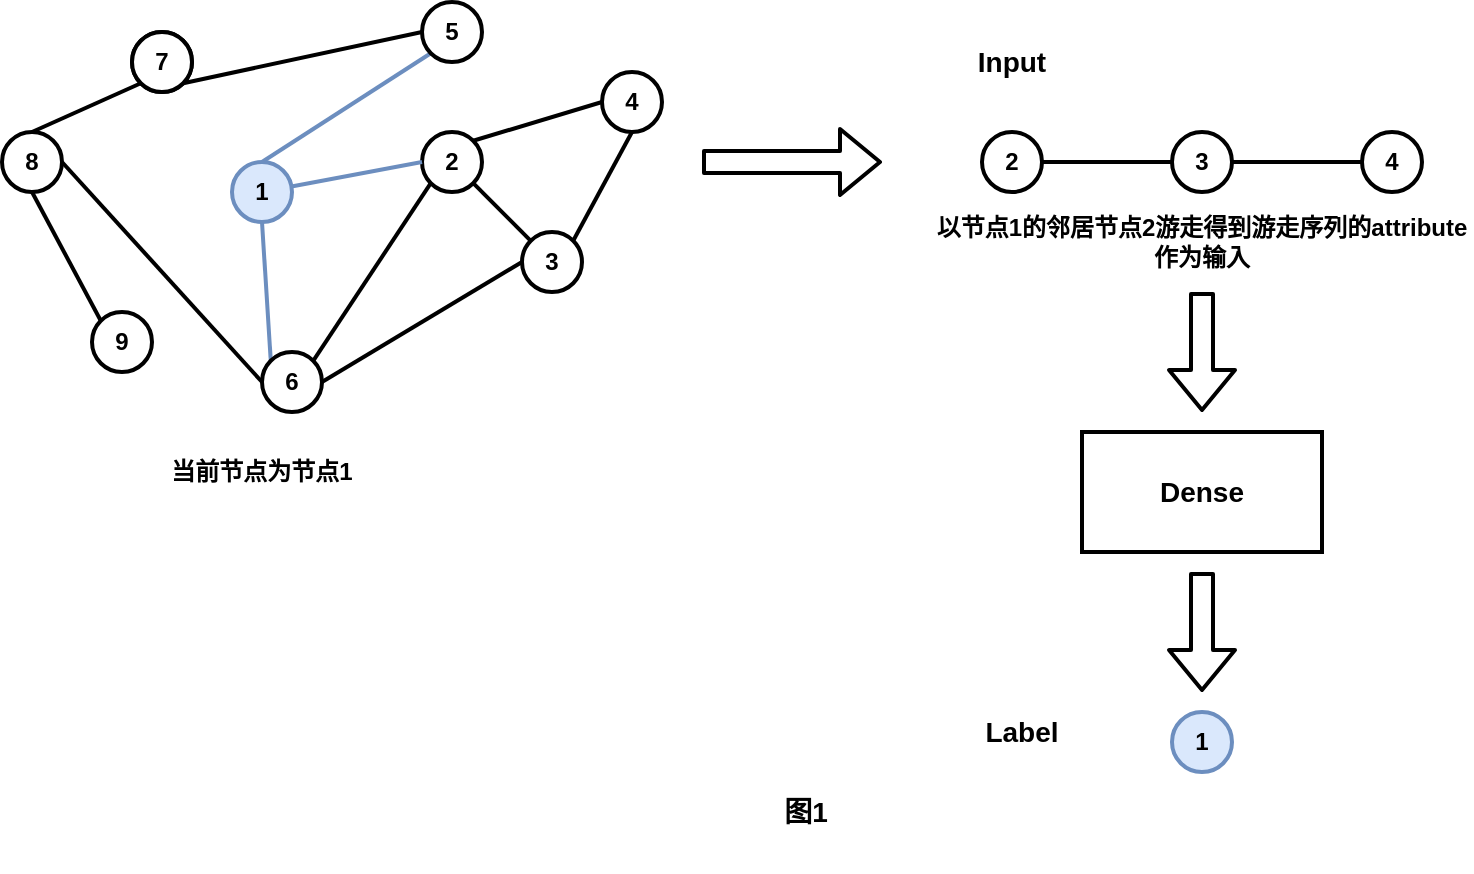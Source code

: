 <mxfile version="12.0.2" type="github" pages="3"><diagram id="Xe6SVlZHeBMdEiDTbnsJ" name="第 1 页"><mxGraphModel dx="1180" dy="669" grid="1" gridSize="10" guides="1" tooltips="1" connect="1" arrows="1" fold="1" page="1" pageScale="1" pageWidth="827" pageHeight="1169" math="0" shadow="0"><root><mxCell id="0"/><mxCell id="1" parent="0"/><mxCell id="moRpanTYxAYykleL3nLa-1" value="" style="ellipse;whiteSpace=wrap;html=1;aspect=fixed;fontStyle=1;strokeWidth=2;" parent="1" vertex="1"><mxGeometry x="95" y="50" width="30" height="30" as="geometry"/></mxCell><mxCell id="moRpanTYxAYykleL3nLa-21" style="edgeStyle=none;rounded=0;orthogonalLoop=1;jettySize=auto;html=1;exitX=0;exitY=1;exitDx=0;exitDy=0;entryX=0.5;entryY=0;entryDx=0;entryDy=0;endArrow=none;endFill=0;fontStyle=1;strokeWidth=2;" parent="1" source="moRpanTYxAYykleL3nLa-2" target="moRpanTYxAYykleL3nLa-3" edge="1"><mxGeometry relative="1" as="geometry"/></mxCell><mxCell id="moRpanTYxAYykleL3nLa-22" style="edgeStyle=none;rounded=0;orthogonalLoop=1;jettySize=auto;html=1;exitX=1;exitY=1;exitDx=0;exitDy=0;entryX=0;entryY=0.5;entryDx=0;entryDy=0;endArrow=none;endFill=0;fontStyle=1;strokeWidth=2;" parent="1" source="moRpanTYxAYykleL3nLa-2" target="moRpanTYxAYykleL3nLa-7" edge="1"><mxGeometry relative="1" as="geometry"/></mxCell><mxCell id="moRpanTYxAYykleL3nLa-2" value="7" style="ellipse;whiteSpace=wrap;html=1;aspect=fixed;fontStyle=1;strokeWidth=2;" parent="1" vertex="1"><mxGeometry x="95" y="50" width="30" height="30" as="geometry"/></mxCell><mxCell id="moRpanTYxAYykleL3nLa-3" value="8" style="ellipse;whiteSpace=wrap;html=1;aspect=fixed;fontStyle=1;strokeWidth=2;" parent="1" vertex="1"><mxGeometry x="30" y="100" width="30" height="30" as="geometry"/></mxCell><mxCell id="moRpanTYxAYykleL3nLa-13" style="edgeStyle=none;rounded=0;orthogonalLoop=1;jettySize=auto;html=1;exitX=1;exitY=0;exitDx=0;exitDy=0;entryX=0;entryY=0.5;entryDx=0;entryDy=0;endArrow=none;endFill=0;fontStyle=1;strokeWidth=2;" parent="1" source="moRpanTYxAYykleL3nLa-4" target="moRpanTYxAYykleL3nLa-9" edge="1"><mxGeometry relative="1" as="geometry"/></mxCell><mxCell id="moRpanTYxAYykleL3nLa-15" style="edgeStyle=none;rounded=0;orthogonalLoop=1;jettySize=auto;html=1;exitX=1;exitY=1;exitDx=0;exitDy=0;entryX=0;entryY=0;entryDx=0;entryDy=0;endArrow=none;endFill=0;fontStyle=1;strokeWidth=2;" parent="1" source="moRpanTYxAYykleL3nLa-4" target="moRpanTYxAYykleL3nLa-10" edge="1"><mxGeometry relative="1" as="geometry"/></mxCell><mxCell id="moRpanTYxAYykleL3nLa-4" value="2" style="ellipse;whiteSpace=wrap;html=1;aspect=fixed;fontStyle=1;strokeWidth=2;" parent="1" vertex="1"><mxGeometry x="240" y="100" width="30" height="30" as="geometry"/></mxCell><mxCell id="moRpanTYxAYykleL3nLa-19" style="edgeStyle=none;rounded=0;orthogonalLoop=1;jettySize=auto;html=1;exitX=0;exitY=0;exitDx=0;exitDy=0;entryX=0.5;entryY=1;entryDx=0;entryDy=0;endArrow=none;endFill=0;fontStyle=1;strokeWidth=2;" parent="1" source="moRpanTYxAYykleL3nLa-5" target="moRpanTYxAYykleL3nLa-3" edge="1"><mxGeometry relative="1" as="geometry"/></mxCell><mxCell id="moRpanTYxAYykleL3nLa-5" value="9" style="ellipse;whiteSpace=wrap;html=1;aspect=fixed;fontStyle=1;strokeWidth=2;" parent="1" vertex="1"><mxGeometry x="75" y="190" width="30" height="30" as="geometry"/></mxCell><mxCell id="moRpanTYxAYykleL3nLa-11" style="rounded=0;orthogonalLoop=1;jettySize=auto;html=1;entryX=0;entryY=0.5;entryDx=0;entryDy=0;endArrow=none;endFill=0;fillColor=#dae8fc;strokeColor=#6c8ebf;fontStyle=1;strokeWidth=2;" parent="1" source="moRpanTYxAYykleL3nLa-6" target="moRpanTYxAYykleL3nLa-4" edge="1"><mxGeometry relative="1" as="geometry"/></mxCell><mxCell id="moRpanTYxAYykleL3nLa-12" style="edgeStyle=none;rounded=0;orthogonalLoop=1;jettySize=auto;html=1;exitX=0.5;exitY=0;exitDx=0;exitDy=0;entryX=0;entryY=1;entryDx=0;entryDy=0;endArrow=none;endFill=0;fillColor=#dae8fc;strokeColor=#6c8ebf;fontStyle=1;strokeWidth=2;" parent="1" source="moRpanTYxAYykleL3nLa-6" target="moRpanTYxAYykleL3nLa-7" edge="1"><mxGeometry relative="1" as="geometry"/></mxCell><mxCell id="moRpanTYxAYykleL3nLa-17" style="edgeStyle=none;rounded=0;orthogonalLoop=1;jettySize=auto;html=1;exitX=0.5;exitY=1;exitDx=0;exitDy=0;entryX=0;entryY=0;entryDx=0;entryDy=0;endArrow=none;endFill=0;fillColor=#dae8fc;strokeColor=#6c8ebf;fontStyle=1;strokeWidth=2;" parent="1" source="moRpanTYxAYykleL3nLa-6" target="moRpanTYxAYykleL3nLa-8" edge="1"><mxGeometry relative="1" as="geometry"/></mxCell><mxCell id="moRpanTYxAYykleL3nLa-6" value="1" style="ellipse;whiteSpace=wrap;html=1;aspect=fixed;fillColor=#dae8fc;strokeColor=#6c8ebf;fontStyle=1;strokeWidth=2;" parent="1" vertex="1"><mxGeometry x="145" y="115" width="30" height="30" as="geometry"/></mxCell><mxCell id="moRpanTYxAYykleL3nLa-7" value="5" style="ellipse;whiteSpace=wrap;html=1;aspect=fixed;fontStyle=1;strokeWidth=2;" parent="1" vertex="1"><mxGeometry x="240" y="35" width="30" height="30" as="geometry"/></mxCell><mxCell id="moRpanTYxAYykleL3nLa-16" style="edgeStyle=none;rounded=0;orthogonalLoop=1;jettySize=auto;html=1;exitX=1;exitY=0;exitDx=0;exitDy=0;entryX=0;entryY=1;entryDx=0;entryDy=0;endArrow=none;endFill=0;fontStyle=1;strokeWidth=2;" parent="1" source="moRpanTYxAYykleL3nLa-8" target="moRpanTYxAYykleL3nLa-4" edge="1"><mxGeometry relative="1" as="geometry"/></mxCell><mxCell id="moRpanTYxAYykleL3nLa-20" style="edgeStyle=none;rounded=0;orthogonalLoop=1;jettySize=auto;html=1;exitX=0;exitY=0.5;exitDx=0;exitDy=0;entryX=1;entryY=0.5;entryDx=0;entryDy=0;endArrow=none;endFill=0;fontStyle=1;strokeWidth=2;" parent="1" source="moRpanTYxAYykleL3nLa-8" target="moRpanTYxAYykleL3nLa-3" edge="1"><mxGeometry relative="1" as="geometry"/></mxCell><mxCell id="moRpanTYxAYykleL3nLa-8" value="6" style="ellipse;whiteSpace=wrap;html=1;aspect=fixed;fontStyle=1;strokeWidth=2;" parent="1" vertex="1"><mxGeometry x="160" y="210" width="30" height="30" as="geometry"/></mxCell><mxCell id="moRpanTYxAYykleL3nLa-14" style="edgeStyle=none;rounded=0;orthogonalLoop=1;jettySize=auto;html=1;exitX=0.5;exitY=1;exitDx=0;exitDy=0;entryX=1;entryY=0;entryDx=0;entryDy=0;endArrow=none;endFill=0;fontStyle=1;strokeWidth=2;" parent="1" source="moRpanTYxAYykleL3nLa-9" target="moRpanTYxAYykleL3nLa-10" edge="1"><mxGeometry relative="1" as="geometry"/></mxCell><mxCell id="moRpanTYxAYykleL3nLa-9" value="4" style="ellipse;whiteSpace=wrap;html=1;aspect=fixed;fontStyle=1;strokeWidth=2;" parent="1" vertex="1"><mxGeometry x="330" y="70" width="30" height="30" as="geometry"/></mxCell><mxCell id="moRpanTYxAYykleL3nLa-23" style="edgeStyle=none;rounded=0;orthogonalLoop=1;jettySize=auto;html=1;exitX=0;exitY=0.5;exitDx=0;exitDy=0;entryX=1;entryY=0.5;entryDx=0;entryDy=0;endArrow=none;endFill=0;fontStyle=1;strokeWidth=2;" parent="1" source="moRpanTYxAYykleL3nLa-10" target="moRpanTYxAYykleL3nLa-8" edge="1"><mxGeometry relative="1" as="geometry"/></mxCell><mxCell id="moRpanTYxAYykleL3nLa-10" value="3" style="ellipse;whiteSpace=wrap;html=1;aspect=fixed;fontStyle=1;strokeWidth=2;" parent="1" vertex="1"><mxGeometry x="290" y="150" width="30" height="30" as="geometry"/></mxCell><mxCell id="moRpanTYxAYykleL3nLa-24" value="" style="shape=flexArrow;endArrow=classic;html=1;fontStyle=1;strokeWidth=2;" parent="1" edge="1"><mxGeometry width="50" height="50" relative="1" as="geometry"><mxPoint x="380" y="115" as="sourcePoint"/><mxPoint x="470" y="115" as="targetPoint"/></mxGeometry></mxCell><mxCell id="f_aJBle8beTOFBzlio4E-4" style="edgeStyle=none;rounded=0;orthogonalLoop=1;jettySize=auto;html=1;exitX=1;exitY=0.5;exitDx=0;exitDy=0;entryX=0;entryY=0.5;entryDx=0;entryDy=0;endArrow=none;endFill=0;fontStyle=1;strokeWidth=2;" parent="1" source="f_aJBle8beTOFBzlio4E-1" target="f_aJBle8beTOFBzlio4E-3" edge="1"><mxGeometry relative="1" as="geometry"/></mxCell><mxCell id="f_aJBle8beTOFBzlio4E-1" value="2" style="ellipse;whiteSpace=wrap;html=1;aspect=fixed;fontStyle=1;strokeWidth=2;" parent="1" vertex="1"><mxGeometry x="520" y="100" width="30" height="30" as="geometry"/></mxCell><mxCell id="f_aJBle8beTOFBzlio4E-2" value="4" style="ellipse;whiteSpace=wrap;html=1;aspect=fixed;fontStyle=1;strokeWidth=2;" parent="1" vertex="1"><mxGeometry x="710" y="100" width="30" height="30" as="geometry"/></mxCell><mxCell id="f_aJBle8beTOFBzlio4E-5" style="edgeStyle=none;rounded=0;orthogonalLoop=1;jettySize=auto;html=1;exitX=1;exitY=0.5;exitDx=0;exitDy=0;endArrow=none;endFill=0;fontStyle=1;strokeWidth=2;" parent="1" source="f_aJBle8beTOFBzlio4E-3" target="f_aJBle8beTOFBzlio4E-2" edge="1"><mxGeometry relative="1" as="geometry"/></mxCell><mxCell id="f_aJBle8beTOFBzlio4E-3" value="3" style="ellipse;whiteSpace=wrap;html=1;aspect=fixed;fontStyle=1;strokeWidth=2;" parent="1" vertex="1"><mxGeometry x="615" y="100" width="30" height="30" as="geometry"/></mxCell><mxCell id="f_aJBle8beTOFBzlio4E-6" value="当前节点为节点1" style="text;html=1;strokeColor=none;fillColor=none;align=center;verticalAlign=middle;whiteSpace=wrap;rounded=0;fontStyle=1;strokeWidth=2;" parent="1" vertex="1"><mxGeometry x="95" y="260" width="130" height="20" as="geometry"/></mxCell><mxCell id="f_aJBle8beTOFBzlio4E-7" value="以节点1的邻居节点2游走得到游走序列的attribute&lt;br&gt;作为输入" style="text;html=1;strokeColor=none;fillColor=none;align=center;verticalAlign=middle;whiteSpace=wrap;rounded=0;fontStyle=1;strokeWidth=2;" parent="1" vertex="1"><mxGeometry x="495" y="140" width="270" height="30" as="geometry"/></mxCell><mxCell id="f_aJBle8beTOFBzlio4E-8" value="Input" style="text;html=1;strokeColor=none;fillColor=none;align=center;verticalAlign=middle;whiteSpace=wrap;rounded=0;strokeWidth=2;fontSize=14;fontStyle=1" parent="1" vertex="1"><mxGeometry x="515" y="55" width="40" height="20" as="geometry"/></mxCell><mxCell id="f_aJBle8beTOFBzlio4E-9" value="Dense" style="rounded=0;whiteSpace=wrap;html=1;strokeWidth=2;fontSize=14;fontStyle=1" parent="1" vertex="1"><mxGeometry x="570" y="250" width="120" height="60" as="geometry"/></mxCell><mxCell id="f_aJBle8beTOFBzlio4E-10" value="" style="shape=flexArrow;endArrow=classic;html=1;fontSize=14;fontStyle=1;strokeWidth=2;" parent="1" edge="1"><mxGeometry width="50" height="50" relative="1" as="geometry"><mxPoint x="630" y="180" as="sourcePoint"/><mxPoint x="630" y="240" as="targetPoint"/></mxGeometry></mxCell><mxCell id="f_aJBle8beTOFBzlio4E-12" value="" style="shape=flexArrow;endArrow=classic;html=1;fontSize=14;fontStyle=1;strokeWidth=2;" parent="1" edge="1"><mxGeometry width="50" height="50" relative="1" as="geometry"><mxPoint x="630" y="320" as="sourcePoint"/><mxPoint x="630" y="380" as="targetPoint"/></mxGeometry></mxCell><mxCell id="f_aJBle8beTOFBzlio4E-13" value="1" style="ellipse;whiteSpace=wrap;html=1;aspect=fixed;fillColor=#dae8fc;strokeColor=#6c8ebf;fontStyle=1;strokeWidth=2;" parent="1" vertex="1"><mxGeometry x="615" y="390" width="30" height="30" as="geometry"/></mxCell><mxCell id="f_aJBle8beTOFBzlio4E-14" value="Label" style="text;html=1;strokeColor=none;fillColor=none;align=center;verticalAlign=middle;whiteSpace=wrap;rounded=0;strokeWidth=2;fontSize=14;fontStyle=1" parent="1" vertex="1"><mxGeometry x="520" y="390" width="40" height="20" as="geometry"/></mxCell><mxCell id="-sCmeHmFCDnWeeYwJMyj-1" value="&lt;b&gt;&lt;font style=&quot;font-size: 14px&quot;&gt;图1&lt;/font&gt;&lt;/b&gt;" style="text;html=1;strokeColor=none;fillColor=none;align=center;verticalAlign=middle;whiteSpace=wrap;rounded=0;" vertex="1" parent="1"><mxGeometry x="370" y="410" width="124" height="60" as="geometry"/></mxCell></root></mxGraphModel></diagram><diagram id="upKyAIRAUReAYwCcCnKJ" name="第 2 页"><mxGraphModel dx="1180" dy="669" grid="1" gridSize="10" guides="1" tooltips="1" connect="1" arrows="1" fold="1" page="1" pageScale="1" pageWidth="827" pageHeight="1169" math="0" shadow="0"><root><mxCell id="wxEZKx46-ez3M-9u-9HB-0"/><mxCell id="wxEZKx46-ez3M-9u-9HB-1" parent="wxEZKx46-ez3M-9u-9HB-0"/><mxCell id="Qd4Q2_kLt2G5wtyXQNls-0" value="" style="ellipse;whiteSpace=wrap;html=1;aspect=fixed;fontStyle=1;strokeWidth=2;" parent="wxEZKx46-ez3M-9u-9HB-1" vertex="1"><mxGeometry x="95" y="50" width="30" height="30" as="geometry"/></mxCell><mxCell id="Qd4Q2_kLt2G5wtyXQNls-1" style="edgeStyle=none;rounded=0;orthogonalLoop=1;jettySize=auto;html=1;exitX=0;exitY=1;exitDx=0;exitDy=0;entryX=0.5;entryY=0;entryDx=0;entryDy=0;endArrow=none;endFill=0;fontStyle=1;strokeWidth=2;" parent="wxEZKx46-ez3M-9u-9HB-1" source="Qd4Q2_kLt2G5wtyXQNls-3" target="Qd4Q2_kLt2G5wtyXQNls-4" edge="1"><mxGeometry relative="1" as="geometry"/></mxCell><mxCell id="Qd4Q2_kLt2G5wtyXQNls-2" style="edgeStyle=none;rounded=0;orthogonalLoop=1;jettySize=auto;html=1;exitX=1;exitY=1;exitDx=0;exitDy=0;entryX=0;entryY=0.5;entryDx=0;entryDy=0;endArrow=none;endFill=0;fontStyle=1;strokeWidth=2;" parent="wxEZKx46-ez3M-9u-9HB-1" source="Qd4Q2_kLt2G5wtyXQNls-3" target="Qd4Q2_kLt2G5wtyXQNls-14" edge="1"><mxGeometry relative="1" as="geometry"/></mxCell><mxCell id="Qd4Q2_kLt2G5wtyXQNls-3" value="7" style="ellipse;whiteSpace=wrap;html=1;aspect=fixed;fontStyle=1;strokeWidth=2;" parent="wxEZKx46-ez3M-9u-9HB-1" vertex="1"><mxGeometry x="95" y="50" width="30" height="30" as="geometry"/></mxCell><mxCell id="Qd4Q2_kLt2G5wtyXQNls-4" value="8" style="ellipse;whiteSpace=wrap;html=1;aspect=fixed;fontStyle=1;strokeWidth=2;" parent="wxEZKx46-ez3M-9u-9HB-1" vertex="1"><mxGeometry x="30" y="100" width="30" height="30" as="geometry"/></mxCell><mxCell id="Qd4Q2_kLt2G5wtyXQNls-5" style="edgeStyle=none;rounded=0;orthogonalLoop=1;jettySize=auto;html=1;exitX=1;exitY=0;exitDx=0;exitDy=0;entryX=0;entryY=0.5;entryDx=0;entryDy=0;endArrow=none;endFill=0;fontStyle=1;strokeWidth=2;" parent="wxEZKx46-ez3M-9u-9HB-1" source="Qd4Q2_kLt2G5wtyXQNls-7" target="Qd4Q2_kLt2G5wtyXQNls-19" edge="1"><mxGeometry relative="1" as="geometry"/></mxCell><mxCell id="Qd4Q2_kLt2G5wtyXQNls-6" style="edgeStyle=none;rounded=0;orthogonalLoop=1;jettySize=auto;html=1;exitX=1;exitY=1;exitDx=0;exitDy=0;entryX=0;entryY=0;entryDx=0;entryDy=0;endArrow=none;endFill=0;fontStyle=1;strokeWidth=2;" parent="wxEZKx46-ez3M-9u-9HB-1" source="Qd4Q2_kLt2G5wtyXQNls-7" target="Qd4Q2_kLt2G5wtyXQNls-21" edge="1"><mxGeometry relative="1" as="geometry"/></mxCell><mxCell id="Qd4Q2_kLt2G5wtyXQNls-7" value="2" style="ellipse;whiteSpace=wrap;html=1;aspect=fixed;fontStyle=1;strokeWidth=2;" parent="wxEZKx46-ez3M-9u-9HB-1" vertex="1"><mxGeometry x="240" y="100" width="30" height="30" as="geometry"/></mxCell><mxCell id="Qd4Q2_kLt2G5wtyXQNls-8" style="edgeStyle=none;rounded=0;orthogonalLoop=1;jettySize=auto;html=1;exitX=0;exitY=0;exitDx=0;exitDy=0;entryX=0.5;entryY=1;entryDx=0;entryDy=0;endArrow=none;endFill=0;fontStyle=1;strokeWidth=2;" parent="wxEZKx46-ez3M-9u-9HB-1" source="Qd4Q2_kLt2G5wtyXQNls-9" target="Qd4Q2_kLt2G5wtyXQNls-4" edge="1"><mxGeometry relative="1" as="geometry"/></mxCell><mxCell id="Qd4Q2_kLt2G5wtyXQNls-9" value="9" style="ellipse;whiteSpace=wrap;html=1;aspect=fixed;fontStyle=1;strokeWidth=2;" parent="wxEZKx46-ez3M-9u-9HB-1" vertex="1"><mxGeometry x="75" y="190" width="30" height="30" as="geometry"/></mxCell><mxCell id="Qd4Q2_kLt2G5wtyXQNls-10" style="rounded=0;orthogonalLoop=1;jettySize=auto;html=1;entryX=0;entryY=0.5;entryDx=0;entryDy=0;endArrow=none;endFill=0;fillColor=#dae8fc;strokeColor=#6c8ebf;fontStyle=1;strokeWidth=2;" parent="wxEZKx46-ez3M-9u-9HB-1" source="Qd4Q2_kLt2G5wtyXQNls-13" target="Qd4Q2_kLt2G5wtyXQNls-7" edge="1"><mxGeometry relative="1" as="geometry"/></mxCell><mxCell id="Qd4Q2_kLt2G5wtyXQNls-11" style="edgeStyle=none;rounded=0;orthogonalLoop=1;jettySize=auto;html=1;exitX=0.5;exitY=0;exitDx=0;exitDy=0;entryX=0;entryY=1;entryDx=0;entryDy=0;endArrow=none;endFill=0;fillColor=#dae8fc;strokeColor=#6c8ebf;fontStyle=1;strokeWidth=2;" parent="wxEZKx46-ez3M-9u-9HB-1" source="Qd4Q2_kLt2G5wtyXQNls-13" target="Qd4Q2_kLt2G5wtyXQNls-14" edge="1"><mxGeometry relative="1" as="geometry"/></mxCell><mxCell id="Qd4Q2_kLt2G5wtyXQNls-12" style="edgeStyle=none;rounded=0;orthogonalLoop=1;jettySize=auto;html=1;exitX=0.5;exitY=1;exitDx=0;exitDy=0;entryX=0;entryY=0;entryDx=0;entryDy=0;endArrow=none;endFill=0;fillColor=#dae8fc;strokeColor=#6c8ebf;fontStyle=1;strokeWidth=2;" parent="wxEZKx46-ez3M-9u-9HB-1" source="Qd4Q2_kLt2G5wtyXQNls-13" target="Qd4Q2_kLt2G5wtyXQNls-17" edge="1"><mxGeometry relative="1" as="geometry"/></mxCell><mxCell id="Qd4Q2_kLt2G5wtyXQNls-13" value="1" style="ellipse;whiteSpace=wrap;html=1;aspect=fixed;fillColor=#dae8fc;strokeColor=#6c8ebf;fontStyle=1;strokeWidth=2;" parent="wxEZKx46-ez3M-9u-9HB-1" vertex="1"><mxGeometry x="145" y="115" width="30" height="30" as="geometry"/></mxCell><mxCell id="Qd4Q2_kLt2G5wtyXQNls-14" value="5" style="ellipse;whiteSpace=wrap;html=1;aspect=fixed;fontStyle=1;strokeWidth=2;" parent="wxEZKx46-ez3M-9u-9HB-1" vertex="1"><mxGeometry x="240" y="35" width="30" height="30" as="geometry"/></mxCell><mxCell id="Qd4Q2_kLt2G5wtyXQNls-15" style="edgeStyle=none;rounded=0;orthogonalLoop=1;jettySize=auto;html=1;exitX=1;exitY=0;exitDx=0;exitDy=0;entryX=0;entryY=1;entryDx=0;entryDy=0;endArrow=none;endFill=0;fontStyle=1;strokeWidth=2;" parent="wxEZKx46-ez3M-9u-9HB-1" source="Qd4Q2_kLt2G5wtyXQNls-17" target="Qd4Q2_kLt2G5wtyXQNls-7" edge="1"><mxGeometry relative="1" as="geometry"/></mxCell><mxCell id="Qd4Q2_kLt2G5wtyXQNls-16" style="edgeStyle=none;rounded=0;orthogonalLoop=1;jettySize=auto;html=1;exitX=0;exitY=0.5;exitDx=0;exitDy=0;entryX=1;entryY=0.5;entryDx=0;entryDy=0;endArrow=none;endFill=0;fontStyle=1;strokeWidth=2;" parent="wxEZKx46-ez3M-9u-9HB-1" source="Qd4Q2_kLt2G5wtyXQNls-17" target="Qd4Q2_kLt2G5wtyXQNls-4" edge="1"><mxGeometry relative="1" as="geometry"/></mxCell><mxCell id="Qd4Q2_kLt2G5wtyXQNls-17" value="6" style="ellipse;whiteSpace=wrap;html=1;aspect=fixed;fontStyle=1;strokeWidth=2;" parent="wxEZKx46-ez3M-9u-9HB-1" vertex="1"><mxGeometry x="160" y="210" width="30" height="30" as="geometry"/></mxCell><mxCell id="Qd4Q2_kLt2G5wtyXQNls-18" style="edgeStyle=none;rounded=0;orthogonalLoop=1;jettySize=auto;html=1;exitX=0.5;exitY=1;exitDx=0;exitDy=0;entryX=1;entryY=0;entryDx=0;entryDy=0;endArrow=none;endFill=0;fontStyle=1;strokeWidth=2;" parent="wxEZKx46-ez3M-9u-9HB-1" source="Qd4Q2_kLt2G5wtyXQNls-19" target="Qd4Q2_kLt2G5wtyXQNls-21" edge="1"><mxGeometry relative="1" as="geometry"/></mxCell><mxCell id="Qd4Q2_kLt2G5wtyXQNls-19" value="4" style="ellipse;whiteSpace=wrap;html=1;aspect=fixed;fontStyle=1;strokeWidth=2;" parent="wxEZKx46-ez3M-9u-9HB-1" vertex="1"><mxGeometry x="330" y="70" width="30" height="30" as="geometry"/></mxCell><mxCell id="Qd4Q2_kLt2G5wtyXQNls-20" style="edgeStyle=none;rounded=0;orthogonalLoop=1;jettySize=auto;html=1;exitX=0;exitY=0.5;exitDx=0;exitDy=0;entryX=1;entryY=0.5;entryDx=0;entryDy=0;endArrow=none;endFill=0;fontStyle=1;strokeWidth=2;" parent="wxEZKx46-ez3M-9u-9HB-1" source="Qd4Q2_kLt2G5wtyXQNls-21" target="Qd4Q2_kLt2G5wtyXQNls-17" edge="1"><mxGeometry relative="1" as="geometry"/></mxCell><mxCell id="Qd4Q2_kLt2G5wtyXQNls-21" value="3" style="ellipse;whiteSpace=wrap;html=1;aspect=fixed;fontStyle=1;strokeWidth=2;" parent="wxEZKx46-ez3M-9u-9HB-1" vertex="1"><mxGeometry x="290" y="150" width="30" height="30" as="geometry"/></mxCell><mxCell id="Qd4Q2_kLt2G5wtyXQNls-22" value="" style="curved=1;endArrow=classic;html=1;fontSize=14;entryX=1;entryY=0;entryDx=0;entryDy=0;exitX=0.193;exitY=-0.06;exitDx=0;exitDy=0;exitPerimeter=0;fillColor=#ffe6cc;strokeColor=#d79b00;dashed=1;fontStyle=1;strokeWidth=2;" parent="wxEZKx46-ez3M-9u-9HB-1" source="Qd4Q2_kLt2G5wtyXQNls-7" target="Qd4Q2_kLt2G5wtyXQNls-13" edge="1"><mxGeometry width="50" height="50" relative="1" as="geometry"><mxPoint x="245" y="90" as="sourcePoint"/><mxPoint x="175" y="110" as="targetPoint"/><Array as="points"><mxPoint x="205" y="90"/></Array></mxGeometry></mxCell><mxCell id="Qd4Q2_kLt2G5wtyXQNls-24" value="" style="curved=1;endArrow=classic;html=1;fontSize=14;entryX=1;entryY=1;entryDx=0;entryDy=0;fillColor=#ffe6cc;strokeColor=#d79b00;dashed=1;fontStyle=1;strokeWidth=2;" parent="wxEZKx46-ez3M-9u-9HB-1" target="Qd4Q2_kLt2G5wtyXQNls-13" edge="1"><mxGeometry width="50" height="50" relative="1" as="geometry"><mxPoint x="285" y="160" as="sourcePoint"/><mxPoint x="85" y="260" as="targetPoint"/><Array as="points"><mxPoint x="235" y="160"/><mxPoint x="195" y="150"/></Array></mxGeometry></mxCell><mxCell id="Qd4Q2_kLt2G5wtyXQNls-25" value="" style="curved=1;endArrow=classic;html=1;dashed=1;fontSize=14;fillColor=#ffe6cc;strokeColor=#d79b00;fontStyle=1;strokeWidth=2;" parent="wxEZKx46-ez3M-9u-9HB-1" edge="1"><mxGeometry width="50" height="50" relative="1" as="geometry"><mxPoint x="164" y="214" as="sourcePoint"/><mxPoint x="155" y="150" as="targetPoint"/><Array as="points"><mxPoint x="145" y="170"/></Array></mxGeometry></mxCell><mxCell id="Qd4Q2_kLt2G5wtyXQNls-28" value="" style="rounded=0;whiteSpace=wrap;html=1;strokeWidth=2;fontSize=14;fontStyle=1" parent="wxEZKx46-ez3M-9u-9HB-1" vertex="1"><mxGeometry x="476" y="53" width="10" height="10" as="geometry"/></mxCell><mxCell id="Qd4Q2_kLt2G5wtyXQNls-30" value="" style="rounded=0;whiteSpace=wrap;html=1;strokeWidth=2;fontSize=14;fontStyle=1" parent="wxEZKx46-ez3M-9u-9HB-1" vertex="1"><mxGeometry x="486" y="53" width="10" height="10" as="geometry"/></mxCell><mxCell id="Qd4Q2_kLt2G5wtyXQNls-31" value="" style="rounded=0;whiteSpace=wrap;html=1;strokeWidth=2;fontSize=14;fontStyle=1" parent="wxEZKx46-ez3M-9u-9HB-1" vertex="1"><mxGeometry x="496" y="53" width="10" height="10" as="geometry"/></mxCell><mxCell id="Qd4Q2_kLt2G5wtyXQNls-32" value="" style="rounded=0;whiteSpace=wrap;html=1;strokeWidth=2;fontSize=14;fontStyle=1" parent="wxEZKx46-ez3M-9u-9HB-1" vertex="1"><mxGeometry x="506" y="53" width="10" height="10" as="geometry"/></mxCell><mxCell id="Qd4Q2_kLt2G5wtyXQNls-33" value="" style="rounded=0;whiteSpace=wrap;html=1;strokeWidth=2;fontSize=14;fontStyle=1" parent="wxEZKx46-ez3M-9u-9HB-1" vertex="1"><mxGeometry x="516" y="53" width="10" height="10" as="geometry"/></mxCell><mxCell id="Qd4Q2_kLt2G5wtyXQNls-34" value="X" style="text;html=1;strokeColor=none;fillColor=none;align=center;verticalAlign=middle;whiteSpace=wrap;rounded=0;fontSize=14;fontStyle=1;strokeWidth=2;" parent="wxEZKx46-ez3M-9u-9HB-1" vertex="1"><mxGeometry x="480" y="33" width="40" height="20" as="geometry"/></mxCell><mxCell id="Qd4Q2_kLt2G5wtyXQNls-35" value="f" style="rounded=0;whiteSpace=wrap;html=1;strokeWidth=2;fontSize=14;fontStyle=1" parent="wxEZKx46-ez3M-9u-9HB-1" vertex="1"><mxGeometry x="466" y="110" width="70" height="55" as="geometry"/></mxCell><mxCell id="Qd4Q2_kLt2G5wtyXQNls-37" value="" style="endArrow=classic;html=1;dashed=1;fontSize=14;entryX=0.5;entryY=0;entryDx=0;entryDy=0;fontStyle=1;strokeWidth=2;" parent="wxEZKx46-ez3M-9u-9HB-1" target="Qd4Q2_kLt2G5wtyXQNls-35" edge="1"><mxGeometry width="50" height="50" relative="1" as="geometry"><mxPoint x="501" y="68" as="sourcePoint"/><mxPoint x="501" y="98" as="targetPoint"/></mxGeometry></mxCell><mxCell id="Qd4Q2_kLt2G5wtyXQNls-38" value="X" style="text;html=1;strokeColor=none;fillColor=none;align=center;verticalAlign=middle;whiteSpace=wrap;rounded=0;fontSize=14;fontStyle=1;strokeWidth=2;" parent="wxEZKx46-ez3M-9u-9HB-1" vertex="1"><mxGeometry x="420" y="130" width="40" height="20" as="geometry"/></mxCell><mxCell id="Qd4Q2_kLt2G5wtyXQNls-40" value="" style="endArrow=classic;html=1;fontSize=14;entryX=0.5;entryY=0;entryDx=0;entryDy=0;fillColor=#f5f5f5;strokeColor=#666666;endFill=1;dashed=1;fontStyle=1;strokeWidth=2;" parent="wxEZKx46-ez3M-9u-9HB-1" target="Qd4Q2_kLt2G5wtyXQNls-38" edge="1"><mxGeometry width="50" height="50" relative="1" as="geometry"><mxPoint x="360" y="20" as="sourcePoint"/><mxPoint x="410" y="20" as="targetPoint"/></mxGeometry></mxCell><mxCell id="Qd4Q2_kLt2G5wtyXQNls-41" value="" style="endArrow=classic;html=1;fontSize=14;entryX=0.5;entryY=1;entryDx=0;entryDy=0;fillColor=#f5f5f5;strokeColor=#666666;endFill=1;dashed=1;fontStyle=1;strokeWidth=2;" parent="wxEZKx46-ez3M-9u-9HB-1" target="Qd4Q2_kLt2G5wtyXQNls-38" edge="1"><mxGeometry width="50" height="50" relative="1" as="geometry"><mxPoint x="360" y="260" as="sourcePoint"/><mxPoint x="436" y="230" as="targetPoint"/></mxGeometry></mxCell><mxCell id="Qd4Q2_kLt2G5wtyXQNls-42" value="" style="endArrow=none;html=1;fontSize=14;fillColor=#f5f5f5;strokeColor=#666666;fontStyle=1;strokeWidth=2;" parent="wxEZKx46-ez3M-9u-9HB-1" edge="1"><mxGeometry width="50" height="50" relative="1" as="geometry"><mxPoint x="20" y="20" as="sourcePoint"/><mxPoint x="360" y="20" as="targetPoint"/></mxGeometry></mxCell><mxCell id="Qd4Q2_kLt2G5wtyXQNls-43" value="" style="endArrow=none;html=1;fontSize=14;fillColor=#f5f5f5;strokeColor=#666666;fontStyle=1;strokeWidth=2;" parent="wxEZKx46-ez3M-9u-9HB-1" edge="1"><mxGeometry width="50" height="50" relative="1" as="geometry"><mxPoint x="20" y="260" as="sourcePoint"/><mxPoint x="360" y="260" as="targetPoint"/></mxGeometry></mxCell><mxCell id="Qd4Q2_kLt2G5wtyXQNls-44" value="" style="endArrow=none;html=1;fontSize=14;fillColor=#f5f5f5;strokeColor=#666666;fontStyle=1;strokeWidth=2;" parent="wxEZKx46-ez3M-9u-9HB-1" edge="1"><mxGeometry width="50" height="50" relative="1" as="geometry"><mxPoint x="20" y="260" as="sourcePoint"/><mxPoint x="20" y="20" as="targetPoint"/></mxGeometry></mxCell><mxCell id="Qd4Q2_kLt2G5wtyXQNls-45" value="" style="endArrow=classic;html=1;dashed=1;fontSize=14;entryX=0.5;entryY=0;entryDx=0;entryDy=0;fontStyle=1;strokeWidth=2;" parent="wxEZKx46-ez3M-9u-9HB-1" edge="1"><mxGeometry width="50" height="50" relative="1" as="geometry"><mxPoint x="500.5" y="170" as="sourcePoint"/><mxPoint x="500.5" y="212" as="targetPoint"/></mxGeometry></mxCell><mxCell id="Qd4Q2_kLt2G5wtyXQNls-46" value="h=f(x)" style="text;html=1;strokeColor=none;fillColor=none;align=center;verticalAlign=middle;whiteSpace=wrap;rounded=0;fontSize=14;fontStyle=1;strokeWidth=2;" parent="wxEZKx46-ez3M-9u-9HB-1" vertex="1"><mxGeometry x="485" y="218" width="40" height="20" as="geometry"/></mxCell><mxCell id="Qd4Q2_kLt2G5wtyXQNls-47" value="" style="rounded=0;whiteSpace=wrap;html=1;strokeWidth=2;fontSize=14;fontStyle=1" parent="wxEZKx46-ez3M-9u-9HB-1" vertex="1"><mxGeometry x="488" y="241" width="10" height="10" as="geometry"/></mxCell><mxCell id="Qd4Q2_kLt2G5wtyXQNls-48" value="" style="rounded=0;whiteSpace=wrap;html=1;strokeWidth=2;fontSize=14;fontStyle=1" parent="wxEZKx46-ez3M-9u-9HB-1" vertex="1"><mxGeometry x="498" y="241" width="10" height="10" as="geometry"/></mxCell><mxCell id="Qd4Q2_kLt2G5wtyXQNls-49" value="" style="rounded=0;whiteSpace=wrap;html=1;strokeWidth=2;fontSize=14;fontStyle=1" parent="wxEZKx46-ez3M-9u-9HB-1" vertex="1"><mxGeometry x="508" y="241" width="10" height="10" as="geometry"/></mxCell><mxCell id="Qd4Q2_kLt2G5wtyXQNls-53" value="" style="ellipse;whiteSpace=wrap;html=1;aspect=fixed;fontStyle=1;strokeWidth=2;" parent="wxEZKx46-ez3M-9u-9HB-1" vertex="1"><mxGeometry x="726" y="48" width="30" height="30" as="geometry"/></mxCell><mxCell id="Qd4Q2_kLt2G5wtyXQNls-54" style="edgeStyle=none;rounded=0;orthogonalLoop=1;jettySize=auto;html=1;exitX=0;exitY=1;exitDx=0;exitDy=0;entryX=0.5;entryY=0;entryDx=0;entryDy=0;endArrow=none;endFill=0;fontStyle=1;strokeWidth=2;" parent="wxEZKx46-ez3M-9u-9HB-1" source="Qd4Q2_kLt2G5wtyXQNls-56" target="Qd4Q2_kLt2G5wtyXQNls-57" edge="1"><mxGeometry relative="1" as="geometry"/></mxCell><mxCell id="Qd4Q2_kLt2G5wtyXQNls-55" style="edgeStyle=none;rounded=0;orthogonalLoop=1;jettySize=auto;html=1;exitX=1;exitY=1;exitDx=0;exitDy=0;entryX=0;entryY=0.5;entryDx=0;entryDy=0;endArrow=none;endFill=0;fontStyle=1;strokeWidth=2;" parent="wxEZKx46-ez3M-9u-9HB-1" source="Qd4Q2_kLt2G5wtyXQNls-56" target="Qd4Q2_kLt2G5wtyXQNls-67" edge="1"><mxGeometry relative="1" as="geometry"/></mxCell><mxCell id="Qd4Q2_kLt2G5wtyXQNls-56" value="7" style="ellipse;whiteSpace=wrap;html=1;aspect=fixed;fontStyle=1;strokeWidth=2;" parent="wxEZKx46-ez3M-9u-9HB-1" vertex="1"><mxGeometry x="726" y="48" width="30" height="30" as="geometry"/></mxCell><mxCell id="Qd4Q2_kLt2G5wtyXQNls-57" value="8" style="ellipse;whiteSpace=wrap;html=1;aspect=fixed;fontStyle=1;strokeWidth=2;" parent="wxEZKx46-ez3M-9u-9HB-1" vertex="1"><mxGeometry x="661" y="98" width="30" height="30" as="geometry"/></mxCell><mxCell id="Qd4Q2_kLt2G5wtyXQNls-58" style="edgeStyle=none;rounded=0;orthogonalLoop=1;jettySize=auto;html=1;exitX=1;exitY=0;exitDx=0;exitDy=0;entryX=0;entryY=0.5;entryDx=0;entryDy=0;endArrow=none;endFill=0;fontStyle=1;strokeWidth=2;" parent="wxEZKx46-ez3M-9u-9HB-1" source="Qd4Q2_kLt2G5wtyXQNls-60" target="Qd4Q2_kLt2G5wtyXQNls-72" edge="1"><mxGeometry relative="1" as="geometry"/></mxCell><mxCell id="Qd4Q2_kLt2G5wtyXQNls-59" style="edgeStyle=none;rounded=0;orthogonalLoop=1;jettySize=auto;html=1;exitX=1;exitY=1;exitDx=0;exitDy=0;entryX=0;entryY=0;entryDx=0;entryDy=0;endArrow=none;endFill=0;fontStyle=1;strokeWidth=2;" parent="wxEZKx46-ez3M-9u-9HB-1" source="Qd4Q2_kLt2G5wtyXQNls-60" target="Qd4Q2_kLt2G5wtyXQNls-74" edge="1"><mxGeometry relative="1" as="geometry"/></mxCell><mxCell id="Qd4Q2_kLt2G5wtyXQNls-60" value="2" style="ellipse;whiteSpace=wrap;html=1;aspect=fixed;fontStyle=1;strokeWidth=2;" parent="wxEZKx46-ez3M-9u-9HB-1" vertex="1"><mxGeometry x="871" y="98" width="30" height="30" as="geometry"/></mxCell><mxCell id="Qd4Q2_kLt2G5wtyXQNls-61" style="edgeStyle=none;rounded=0;orthogonalLoop=1;jettySize=auto;html=1;exitX=0;exitY=0;exitDx=0;exitDy=0;entryX=0.5;entryY=1;entryDx=0;entryDy=0;endArrow=none;endFill=0;fontStyle=1;strokeWidth=2;" parent="wxEZKx46-ez3M-9u-9HB-1" source="Qd4Q2_kLt2G5wtyXQNls-62" target="Qd4Q2_kLt2G5wtyXQNls-57" edge="1"><mxGeometry relative="1" as="geometry"/></mxCell><mxCell id="Qd4Q2_kLt2G5wtyXQNls-62" value="9" style="ellipse;whiteSpace=wrap;html=1;aspect=fixed;fontStyle=1;strokeWidth=2;" parent="wxEZKx46-ez3M-9u-9HB-1" vertex="1"><mxGeometry x="706" y="188" width="30" height="30" as="geometry"/></mxCell><mxCell id="Qd4Q2_kLt2G5wtyXQNls-63" style="rounded=0;orthogonalLoop=1;jettySize=auto;html=1;entryX=0;entryY=0.5;entryDx=0;entryDy=0;endArrow=none;endFill=0;fillColor=#dae8fc;strokeColor=#6c8ebf;fontStyle=1;strokeWidth=2;" parent="wxEZKx46-ez3M-9u-9HB-1" source="Qd4Q2_kLt2G5wtyXQNls-66" target="Qd4Q2_kLt2G5wtyXQNls-60" edge="1"><mxGeometry relative="1" as="geometry"/></mxCell><mxCell id="Qd4Q2_kLt2G5wtyXQNls-64" style="edgeStyle=none;rounded=0;orthogonalLoop=1;jettySize=auto;html=1;exitX=0.5;exitY=0;exitDx=0;exitDy=0;entryX=0;entryY=1;entryDx=0;entryDy=0;endArrow=none;endFill=0;fillColor=#dae8fc;strokeColor=#6c8ebf;fontStyle=1;strokeWidth=2;" parent="wxEZKx46-ez3M-9u-9HB-1" source="Qd4Q2_kLt2G5wtyXQNls-66" target="Qd4Q2_kLt2G5wtyXQNls-67" edge="1"><mxGeometry relative="1" as="geometry"/></mxCell><mxCell id="Qd4Q2_kLt2G5wtyXQNls-65" style="edgeStyle=none;rounded=0;orthogonalLoop=1;jettySize=auto;html=1;exitX=0.5;exitY=1;exitDx=0;exitDy=0;entryX=0;entryY=0;entryDx=0;entryDy=0;endArrow=none;endFill=0;fillColor=#dae8fc;strokeColor=#6c8ebf;fontStyle=1;strokeWidth=2;" parent="wxEZKx46-ez3M-9u-9HB-1" source="Qd4Q2_kLt2G5wtyXQNls-66" target="Qd4Q2_kLt2G5wtyXQNls-70" edge="1"><mxGeometry relative="1" as="geometry"/></mxCell><mxCell id="Qd4Q2_kLt2G5wtyXQNls-66" value="1" style="ellipse;whiteSpace=wrap;html=1;aspect=fixed;fillColor=#dae8fc;strokeColor=#6c8ebf;fontStyle=1;strokeWidth=2;" parent="wxEZKx46-ez3M-9u-9HB-1" vertex="1"><mxGeometry x="776" y="113" width="30" height="30" as="geometry"/></mxCell><mxCell id="Qd4Q2_kLt2G5wtyXQNls-67" value="5" style="ellipse;whiteSpace=wrap;html=1;aspect=fixed;fontStyle=1;strokeWidth=2;" parent="wxEZKx46-ez3M-9u-9HB-1" vertex="1"><mxGeometry x="871" y="33" width="30" height="30" as="geometry"/></mxCell><mxCell id="Qd4Q2_kLt2G5wtyXQNls-68" style="edgeStyle=none;rounded=0;orthogonalLoop=1;jettySize=auto;html=1;exitX=1;exitY=0;exitDx=0;exitDy=0;entryX=0;entryY=1;entryDx=0;entryDy=0;endArrow=none;endFill=0;fontStyle=1;strokeWidth=2;" parent="wxEZKx46-ez3M-9u-9HB-1" source="Qd4Q2_kLt2G5wtyXQNls-70" target="Qd4Q2_kLt2G5wtyXQNls-60" edge="1"><mxGeometry relative="1" as="geometry"/></mxCell><mxCell id="Qd4Q2_kLt2G5wtyXQNls-69" style="edgeStyle=none;rounded=0;orthogonalLoop=1;jettySize=auto;html=1;exitX=0;exitY=0.5;exitDx=0;exitDy=0;entryX=1;entryY=0.5;entryDx=0;entryDy=0;endArrow=none;endFill=0;fontStyle=1;strokeWidth=2;" parent="wxEZKx46-ez3M-9u-9HB-1" source="Qd4Q2_kLt2G5wtyXQNls-70" target="Qd4Q2_kLt2G5wtyXQNls-57" edge="1"><mxGeometry relative="1" as="geometry"/></mxCell><mxCell id="Qd4Q2_kLt2G5wtyXQNls-70" value="6" style="ellipse;whiteSpace=wrap;html=1;aspect=fixed;fontStyle=1;strokeWidth=2;" parent="wxEZKx46-ez3M-9u-9HB-1" vertex="1"><mxGeometry x="791" y="208" width="30" height="30" as="geometry"/></mxCell><mxCell id="Qd4Q2_kLt2G5wtyXQNls-71" style="edgeStyle=none;rounded=0;orthogonalLoop=1;jettySize=auto;html=1;exitX=0.5;exitY=1;exitDx=0;exitDy=0;entryX=1;entryY=0;entryDx=0;entryDy=0;endArrow=none;endFill=0;fontStyle=1;strokeWidth=2;" parent="wxEZKx46-ez3M-9u-9HB-1" source="Qd4Q2_kLt2G5wtyXQNls-72" target="Qd4Q2_kLt2G5wtyXQNls-74" edge="1"><mxGeometry relative="1" as="geometry"/></mxCell><mxCell id="Qd4Q2_kLt2G5wtyXQNls-72" value="4" style="ellipse;whiteSpace=wrap;html=1;aspect=fixed;fontStyle=1;strokeWidth=2;" parent="wxEZKx46-ez3M-9u-9HB-1" vertex="1"><mxGeometry x="961" y="68" width="30" height="30" as="geometry"/></mxCell><mxCell id="Qd4Q2_kLt2G5wtyXQNls-73" style="edgeStyle=none;rounded=0;orthogonalLoop=1;jettySize=auto;html=1;exitX=0;exitY=0.5;exitDx=0;exitDy=0;entryX=1;entryY=0.5;entryDx=0;entryDy=0;endArrow=none;endFill=0;fontStyle=1;strokeWidth=2;" parent="wxEZKx46-ez3M-9u-9HB-1" source="Qd4Q2_kLt2G5wtyXQNls-74" target="Qd4Q2_kLt2G5wtyXQNls-70" edge="1"><mxGeometry relative="1" as="geometry"/></mxCell><mxCell id="Qd4Q2_kLt2G5wtyXQNls-74" value="3" style="ellipse;whiteSpace=wrap;html=1;aspect=fixed;fontStyle=1;strokeWidth=2;" parent="wxEZKx46-ez3M-9u-9HB-1" vertex="1"><mxGeometry x="921" y="148" width="30" height="30" as="geometry"/></mxCell><mxCell id="Qd4Q2_kLt2G5wtyXQNls-75" value="" style="curved=1;endArrow=classic;html=1;fontSize=14;entryX=1;entryY=0;entryDx=0;entryDy=0;exitX=0.193;exitY=-0.06;exitDx=0;exitDy=0;exitPerimeter=0;fillColor=#ffe6cc;strokeColor=#d79b00;dashed=1;fontStyle=1;strokeWidth=2;" parent="wxEZKx46-ez3M-9u-9HB-1" source="Qd4Q2_kLt2G5wtyXQNls-60" target="Qd4Q2_kLt2G5wtyXQNls-66" edge="1"><mxGeometry width="50" height="50" relative="1" as="geometry"><mxPoint x="876" y="88" as="sourcePoint"/><mxPoint x="806" y="108" as="targetPoint"/><Array as="points"><mxPoint x="836" y="88"/></Array></mxGeometry></mxCell><mxCell id="Qd4Q2_kLt2G5wtyXQNls-76" value="" style="curved=1;endArrow=classic;html=1;fontSize=14;entryX=1;entryY=1;entryDx=0;entryDy=0;fillColor=#ffe6cc;strokeColor=#d79b00;dashed=1;fontStyle=1;strokeWidth=2;" parent="wxEZKx46-ez3M-9u-9HB-1" target="Qd4Q2_kLt2G5wtyXQNls-66" edge="1"><mxGeometry width="50" height="50" relative="1" as="geometry"><mxPoint x="916" y="158" as="sourcePoint"/><mxPoint x="716" y="258" as="targetPoint"/><Array as="points"><mxPoint x="866" y="158"/><mxPoint x="826" y="148"/></Array></mxGeometry></mxCell><mxCell id="Qd4Q2_kLt2G5wtyXQNls-77" value="" style="curved=1;endArrow=classic;html=1;dashed=1;fontSize=14;fillColor=#ffe6cc;strokeColor=#d79b00;fontStyle=1;strokeWidth=2;" parent="wxEZKx46-ez3M-9u-9HB-1" edge="1"><mxGeometry width="50" height="50" relative="1" as="geometry"><mxPoint x="795" y="212" as="sourcePoint"/><mxPoint x="786" y="148" as="targetPoint"/><Array as="points"><mxPoint x="776" y="168"/></Array></mxGeometry></mxCell><mxCell id="Qd4Q2_kLt2G5wtyXQNls-78" value="" style="endArrow=none;html=1;fontSize=14;fillColor=#f5f5f5;strokeColor=#666666;fontStyle=1;strokeWidth=2;" parent="wxEZKx46-ez3M-9u-9HB-1" edge="1"><mxGeometry width="50" height="50" relative="1" as="geometry"><mxPoint x="651" y="18" as="sourcePoint"/><mxPoint x="1001" y="18.5" as="targetPoint"/></mxGeometry></mxCell><mxCell id="Qd4Q2_kLt2G5wtyXQNls-79" value="" style="endArrow=none;html=1;fontSize=14;fillColor=#f5f5f5;strokeColor=#666666;fontStyle=1;strokeWidth=2;" parent="wxEZKx46-ez3M-9u-9HB-1" edge="1"><mxGeometry width="50" height="50" relative="1" as="geometry"><mxPoint x="651" y="258" as="sourcePoint"/><mxPoint x="1001" y="258.5" as="targetPoint"/></mxGeometry></mxCell><mxCell id="Qd4Q2_kLt2G5wtyXQNls-80" value="" style="endArrow=none;html=1;fontSize=14;fillColor=#f5f5f5;strokeColor=#666666;fontStyle=1;strokeWidth=2;" parent="wxEZKx46-ez3M-9u-9HB-1" edge="1"><mxGeometry width="50" height="50" relative="1" as="geometry"><mxPoint x="1001" y="258" as="sourcePoint"/><mxPoint x="1001" y="18" as="targetPoint"/></mxGeometry></mxCell><mxCell id="Qd4Q2_kLt2G5wtyXQNls-81" value="" style="endArrow=none;html=1;fontSize=14;fillColor=#f5f5f5;strokeColor=#666666;fontStyle=1;strokeWidth=2;" parent="wxEZKx46-ez3M-9u-9HB-1" edge="1"><mxGeometry width="50" height="50" relative="1" as="geometry"><mxPoint x="359.5" y="258.5" as="sourcePoint"/><mxPoint x="359.5" y="18.5" as="targetPoint"/></mxGeometry></mxCell><mxCell id="Qd4Q2_kLt2G5wtyXQNls-83" value="" style="endArrow=none;html=1;fontSize=14;fillColor=#f5f5f5;strokeColor=#666666;fontStyle=1;strokeWidth=2;" parent="wxEZKx46-ez3M-9u-9HB-1" edge="1"><mxGeometry width="50" height="50" relative="1" as="geometry"><mxPoint x="570" y="258.5" as="sourcePoint"/><mxPoint x="570" y="19" as="targetPoint"/></mxGeometry></mxCell><mxCell id="Qd4Q2_kLt2G5wtyXQNls-84" value="" style="endArrow=none;html=1;fontSize=14;fillColor=#f5f5f5;strokeColor=#666666;exitX=0.5;exitY=0;exitDx=0;exitDy=0;fontStyle=1;strokeWidth=2;" parent="wxEZKx46-ez3M-9u-9HB-1" source="Qd4Q2_kLt2G5wtyXQNls-38" edge="1"><mxGeometry width="50" height="50" relative="1" as="geometry"><mxPoint x="440" y="120" as="sourcePoint"/><mxPoint x="440" y="18" as="targetPoint"/></mxGeometry></mxCell><mxCell id="Qd4Q2_kLt2G5wtyXQNls-85" value="" style="endArrow=none;html=1;fontSize=14;fillColor=#f5f5f5;strokeColor=#666666;fontStyle=1;strokeWidth=2;" parent="wxEZKx46-ez3M-9u-9HB-1" edge="1"><mxGeometry width="50" height="50" relative="1" as="geometry"><mxPoint x="440" y="259" as="sourcePoint"/><mxPoint x="440" y="151" as="targetPoint"/></mxGeometry></mxCell><mxCell id="Qd4Q2_kLt2G5wtyXQNls-86" value="" style="endArrow=none;html=1;fontSize=14;fillColor=#f5f5f5;strokeColor=#666666;fontStyle=1;strokeWidth=2;" parent="wxEZKx46-ez3M-9u-9HB-1" edge="1"><mxGeometry width="50" height="50" relative="1" as="geometry"><mxPoint x="440" y="260.0" as="sourcePoint"/><mxPoint x="570" y="260" as="targetPoint"/></mxGeometry></mxCell><mxCell id="Qd4Q2_kLt2G5wtyXQNls-89" value="" style="endArrow=none;html=1;fontSize=14;fillColor=#f5f5f5;strokeColor=#666666;fontStyle=1;strokeWidth=2;" parent="wxEZKx46-ez3M-9u-9HB-1" edge="1"><mxGeometry width="50" height="50" relative="1" as="geometry"><mxPoint x="440" y="19.0" as="sourcePoint"/><mxPoint x="570" y="19" as="targetPoint"/></mxGeometry></mxCell><mxCell id="Qd4Q2_kLt2G5wtyXQNls-100" value="h" style="text;html=1;strokeColor=none;fillColor=none;align=center;verticalAlign=middle;whiteSpace=wrap;rounded=0;fontSize=14;fontStyle=1;strokeWidth=2;" parent="wxEZKx46-ez3M-9u-9HB-1" vertex="1"><mxGeometry x="631" y="130" width="40" height="20" as="geometry"/></mxCell><mxCell id="Qd4Q2_kLt2G5wtyXQNls-101" value="" style="endArrow=classic;html=1;fontSize=14;entryX=0.5;entryY=0;entryDx=0;entryDy=0;fillColor=#f5f5f5;strokeColor=#666666;endFill=1;dashed=1;fontStyle=1;strokeWidth=2;" parent="wxEZKx46-ez3M-9u-9HB-1" target="Qd4Q2_kLt2G5wtyXQNls-100" edge="1"><mxGeometry width="50" height="50" relative="1" as="geometry"><mxPoint x="571" y="20" as="sourcePoint"/><mxPoint x="621" y="20" as="targetPoint"/></mxGeometry></mxCell><mxCell id="Qd4Q2_kLt2G5wtyXQNls-102" value="" style="endArrow=classic;html=1;fontSize=14;entryX=0.5;entryY=1;entryDx=0;entryDy=0;fillColor=#f5f5f5;strokeColor=#666666;dashed=1;endFill=1;fontStyle=1;strokeWidth=2;" parent="wxEZKx46-ez3M-9u-9HB-1" target="Qd4Q2_kLt2G5wtyXQNls-100" edge="1"><mxGeometry width="50" height="50" relative="1" as="geometry"><mxPoint x="571" y="260" as="sourcePoint"/><mxPoint x="647" y="230" as="targetPoint"/></mxGeometry></mxCell><mxCell id="Qd4Q2_kLt2G5wtyXQNls-103" value="" style="endArrow=none;html=1;fontSize=14;fillColor=#f5f5f5;strokeColor=#666666;exitX=0.5;exitY=0;exitDx=0;exitDy=0;fontStyle=1;strokeWidth=2;" parent="wxEZKx46-ez3M-9u-9HB-1" source="Qd4Q2_kLt2G5wtyXQNls-100" edge="1"><mxGeometry width="50" height="50" relative="1" as="geometry"><mxPoint x="651" y="120" as="sourcePoint"/><mxPoint x="651" y="18" as="targetPoint"/></mxGeometry></mxCell><mxCell id="Qd4Q2_kLt2G5wtyXQNls-104" value="" style="endArrow=none;html=1;fontSize=14;fillColor=#f5f5f5;strokeColor=#666666;fontStyle=1;strokeWidth=2;" parent="wxEZKx46-ez3M-9u-9HB-1" edge="1"><mxGeometry width="50" height="50" relative="1" as="geometry"><mxPoint x="651" y="259" as="sourcePoint"/><mxPoint x="651" y="151" as="targetPoint"/></mxGeometry></mxCell><mxCell id="Qd4Q2_kLt2G5wtyXQNls-105" value="a) 使用注意力机制进行特征聚合" style="text;html=1;strokeColor=none;fillColor=none;align=center;verticalAlign=middle;whiteSpace=wrap;rounded=0;fontSize=14;fontStyle=1;strokeWidth=2;" parent="wxEZKx46-ez3M-9u-9HB-1" vertex="1"><mxGeometry x="67.5" y="280" width="215" height="20" as="geometry"/></mxCell><mxCell id="Qd4Q2_kLt2G5wtyXQNls-106" value="c) 使用注意力机制聚合习得的embedding" style="text;html=1;strokeColor=none;fillColor=none;align=center;verticalAlign=middle;whiteSpace=wrap;rounded=0;fontSize=14;fontStyle=1;strokeWidth=2;" parent="wxEZKx46-ez3M-9u-9HB-1" vertex="1"><mxGeometry x="685" y="280" width="284" height="20" as="geometry"/></mxCell><mxCell id="Qd4Q2_kLt2G5wtyXQNls-107" value="b) 进行embedding训练" style="text;html=1;strokeColor=none;fillColor=none;align=center;verticalAlign=middle;whiteSpace=wrap;rounded=0;fontSize=14;fontStyle=1;strokeWidth=2;" parent="wxEZKx46-ez3M-9u-9HB-1" vertex="1"><mxGeometry x="422" y="280" width="168" height="20" as="geometry"/></mxCell><mxCell id="e2OIF_ez0-XrQQZCatg5-0" value="&lt;b&gt;&lt;font style=&quot;font-size: 14px&quot;&gt;图2&lt;/font&gt;&lt;/b&gt;" style="text;html=1;strokeColor=none;fillColor=none;align=center;verticalAlign=middle;whiteSpace=wrap;rounded=0;" vertex="1" parent="wxEZKx46-ez3M-9u-9HB-1"><mxGeometry x="449" y="310" width="124" height="60" as="geometry"/></mxCell></root></mxGraphModel></diagram><diagram id="WkBIWzei-8XzM_kXLhI6" name="第 3 页"><mxGraphModel dx="1180" dy="713" grid="1" gridSize="10" guides="1" tooltips="1" connect="1" arrows="1" fold="1" page="1" pageScale="1" pageWidth="827" pageHeight="1169" math="0" shadow="0"><root><mxCell id="vtlgAywxxKTXz_kTH_dY-0"/><mxCell id="vtlgAywxxKTXz_kTH_dY-1" parent="vtlgAywxxKTXz_kTH_dY-0"/></root></mxGraphModel></diagram></mxfile>